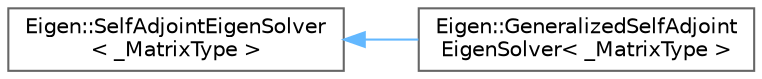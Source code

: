 digraph "Graphical Class Hierarchy"
{
 // LATEX_PDF_SIZE
  bgcolor="transparent";
  edge [fontname=Helvetica,fontsize=10,labelfontname=Helvetica,labelfontsize=10];
  node [fontname=Helvetica,fontsize=10,shape=box,height=0.2,width=0.4];
  rankdir="LR";
  Node0 [id="Node000000",label="Eigen::SelfAdjointEigenSolver\l\< _MatrixType \>",height=0.2,width=0.4,color="grey40", fillcolor="white", style="filled",URL="$classEigen_1_1SelfAdjointEigenSolver.html",tooltip="Computes eigenvalues and eigenvectors of selfadjoint matrices."];
  Node0 -> Node1 [id="edge1292_Node000000_Node000001",dir="back",color="steelblue1",style="solid",tooltip=" "];
  Node1 [id="Node000001",label="Eigen::GeneralizedSelfAdjoint\lEigenSolver\< _MatrixType \>",height=0.2,width=0.4,color="grey40", fillcolor="white", style="filled",URL="$classEigen_1_1GeneralizedSelfAdjointEigenSolver.html",tooltip="Computes eigenvalues and eigenvectors of the generalized selfadjoint eigen problem."];
}
